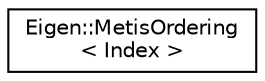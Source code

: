 digraph "Graphical Class Hierarchy"
{
  edge [fontname="Helvetica",fontsize="10",labelfontname="Helvetica",labelfontsize="10"];
  node [fontname="Helvetica",fontsize="10",shape=record];
  rankdir="LR";
  Node1 [label="Eigen::MetisOrdering\l\< Index \>",height=0.2,width=0.4,color="black", fillcolor="white", style="filled",URL="$class_eigen_1_1_metis_ordering.html"];
}
